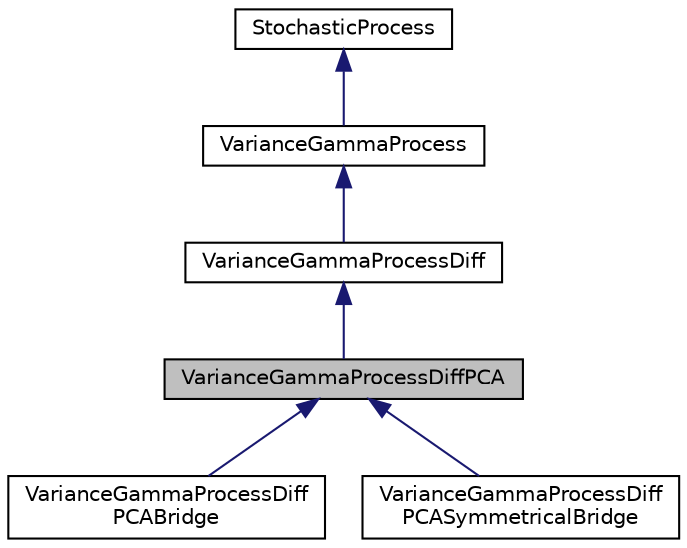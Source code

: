 digraph "VarianceGammaProcessDiffPCA"
{
 // INTERACTIVE_SVG=YES
  bgcolor="transparent";
  edge [fontname="Helvetica",fontsize="10",labelfontname="Helvetica",labelfontsize="10"];
  node [fontname="Helvetica",fontsize="10",shape=record];
  Node0 [label="VarianceGammaProcessDiffPCA",height=0.2,width=0.4,color="black", fillcolor="grey75", style="filled", fontcolor="black"];
  Node1 -> Node0 [dir="back",color="midnightblue",fontsize="10",style="solid",fontname="Helvetica"];
  Node1 [label="VarianceGammaProcessDiff",height=0.2,width=0.4,color="black",URL="$classumontreal_1_1ssj_1_1stochprocess_1_1VarianceGammaProcessDiff.html",tooltip="This class represents a variance gamma (VG) process . "];
  Node2 -> Node1 [dir="back",color="midnightblue",fontsize="10",style="solid",fontname="Helvetica"];
  Node2 [label="VarianceGammaProcess",height=0.2,width=0.4,color="black",URL="$classumontreal_1_1ssj_1_1stochprocess_1_1VarianceGammaProcess.html",tooltip="This class represents a variance gamma (VG) process . "];
  Node3 -> Node2 [dir="back",color="midnightblue",fontsize="10",style="solid",fontname="Helvetica"];
  Node3 [label="StochasticProcess",height=0.2,width=0.4,color="black",URL="$classumontreal_1_1ssj_1_1stochprocess_1_1StochasticProcess.html",tooltip="Abstract base class for a stochastic process  sampled (or observed) at a finite number of time points..."];
  Node0 -> Node4 [dir="back",color="midnightblue",fontsize="10",style="solid",fontname="Helvetica"];
  Node4 [label="VarianceGammaProcessDiff\lPCABridge",height=0.2,width=0.4,color="black",URL="$classumontreal_1_1ssj_1_1stochprocess_1_1VarianceGammaProcessDiffPCABridge.html",tooltip="Same as VarianceGammaProcessDiff, but the two inner GammaProcess ’es are of the type PCABridge..."];
  Node0 -> Node5 [dir="back",color="midnightblue",fontsize="10",style="solid",fontname="Helvetica"];
  Node5 [label="VarianceGammaProcessDiff\lPCASymmetricalBridge",height=0.2,width=0.4,color="black",URL="$classumontreal_1_1ssj_1_1stochprocess_1_1VarianceGammaProcessDiffPCASymmetricalBridge.html",tooltip="Same as VarianceGammaProcessDiff, but the two inner GammaProcess ’es are of the PCASymmetricalBridge..."];
}
